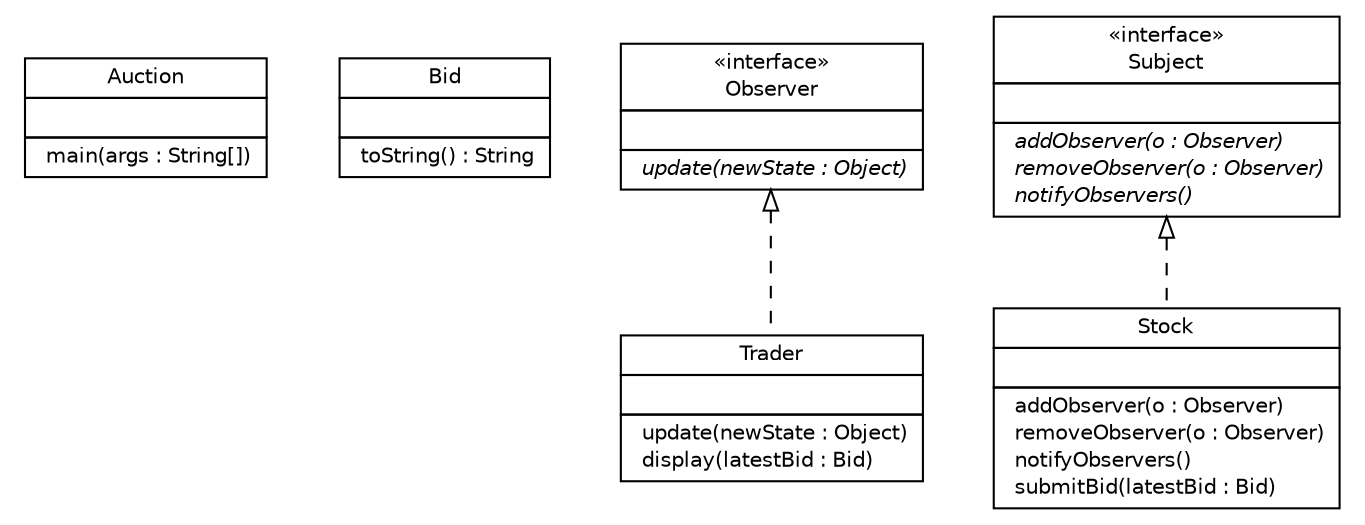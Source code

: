 #!/usr/local/bin/dot
#
# Class diagram 
# Generated by UMLGraph version R5_7_2-3-gee82a7 (http://www.umlgraph.org/)
#

digraph G {
	edge [fontname="Helvetica",fontsize=10,labelfontname="Helvetica",labelfontsize=10];
	node [fontname="Helvetica",fontsize=10,shape=plaintext];
	nodesep=0.25;
	ranksep=0.5;
	// Auction2.Auction
	c0 [label=<<table title="Auction2.Auction" border="0" cellborder="1" cellspacing="0" cellpadding="2" port="p">
		<tr><td><table border="0" cellspacing="0" cellpadding="1">
<tr><td align="center" balign="center"> Auction </td></tr>
		</table></td></tr>
		<tr><td><table border="0" cellspacing="0" cellpadding="1">
<tr><td align="left" balign="left">  </td></tr>
		</table></td></tr>
		<tr><td><table border="0" cellspacing="0" cellpadding="1">
<tr><td align="left" balign="left">  main(args : String[]) </td></tr>
		</table></td></tr>
		</table>>, URL="null", fontname="Helvetica", fontcolor="black", fontsize=10.0];
	// Auction2.Bid
	c1 [label=<<table title="Auction2.Bid" border="0" cellborder="1" cellspacing="0" cellpadding="2" port="p">
		<tr><td><table border="0" cellspacing="0" cellpadding="1">
<tr><td align="center" balign="center"> Bid </td></tr>
		</table></td></tr>
		<tr><td><table border="0" cellspacing="0" cellpadding="1">
<tr><td align="left" balign="left">  </td></tr>
		</table></td></tr>
		<tr><td><table border="0" cellspacing="0" cellpadding="1">
<tr><td align="left" balign="left">  toString() : String </td></tr>
		</table></td></tr>
		</table>>, URL="null", fontname="Helvetica", fontcolor="black", fontsize=10.0];
	// Auction2.Observer
	c2 [label=<<table title="Auction2.Observer" border="0" cellborder="1" cellspacing="0" cellpadding="2" port="p">
		<tr><td><table border="0" cellspacing="0" cellpadding="1">
<tr><td align="center" balign="center"> &#171;interface&#187; </td></tr>
<tr><td align="center" balign="center"> Observer </td></tr>
		</table></td></tr>
		<tr><td><table border="0" cellspacing="0" cellpadding="1">
<tr><td align="left" balign="left">  </td></tr>
		</table></td></tr>
		<tr><td><table border="0" cellspacing="0" cellpadding="1">
<tr><td align="left" balign="left"><font face="Helvetica-Oblique" point-size="10.0">  update(newState : Object) </font></td></tr>
		</table></td></tr>
		</table>>, URL="null", fontname="Helvetica", fontcolor="black", fontsize=10.0];
	// Auction2.Stock
	c3 [label=<<table title="Auction2.Stock" border="0" cellborder="1" cellspacing="0" cellpadding="2" port="p">
		<tr><td><table border="0" cellspacing="0" cellpadding="1">
<tr><td align="center" balign="center"> Stock </td></tr>
		</table></td></tr>
		<tr><td><table border="0" cellspacing="0" cellpadding="1">
<tr><td align="left" balign="left">  </td></tr>
		</table></td></tr>
		<tr><td><table border="0" cellspacing="0" cellpadding="1">
<tr><td align="left" balign="left">  addObserver(o : Observer) </td></tr>
<tr><td align="left" balign="left">  removeObserver(o : Observer) </td></tr>
<tr><td align="left" balign="left">  notifyObservers() </td></tr>
<tr><td align="left" balign="left">  submitBid(latestBid : Bid) </td></tr>
		</table></td></tr>
		</table>>, URL="null", fontname="Helvetica", fontcolor="black", fontsize=10.0];
	// Auction2.Subject
	c4 [label=<<table title="Auction2.Subject" border="0" cellborder="1" cellspacing="0" cellpadding="2" port="p">
		<tr><td><table border="0" cellspacing="0" cellpadding="1">
<tr><td align="center" balign="center"> &#171;interface&#187; </td></tr>
<tr><td align="center" balign="center"> Subject </td></tr>
		</table></td></tr>
		<tr><td><table border="0" cellspacing="0" cellpadding="1">
<tr><td align="left" balign="left">  </td></tr>
		</table></td></tr>
		<tr><td><table border="0" cellspacing="0" cellpadding="1">
<tr><td align="left" balign="left"><font face="Helvetica-Oblique" point-size="10.0">  addObserver(o : Observer) </font></td></tr>
<tr><td align="left" balign="left"><font face="Helvetica-Oblique" point-size="10.0">  removeObserver(o : Observer) </font></td></tr>
<tr><td align="left" balign="left"><font face="Helvetica-Oblique" point-size="10.0">  notifyObservers() </font></td></tr>
		</table></td></tr>
		</table>>, URL="null", fontname="Helvetica", fontcolor="black", fontsize=10.0];
	// Auction2.Trader
	c5 [label=<<table title="Auction2.Trader" border="0" cellborder="1" cellspacing="0" cellpadding="2" port="p">
		<tr><td><table border="0" cellspacing="0" cellpadding="1">
<tr><td align="center" balign="center"> Trader </td></tr>
		</table></td></tr>
		<tr><td><table border="0" cellspacing="0" cellpadding="1">
<tr><td align="left" balign="left">  </td></tr>
		</table></td></tr>
		<tr><td><table border="0" cellspacing="0" cellpadding="1">
<tr><td align="left" balign="left">  update(newState : Object) </td></tr>
<tr><td align="left" balign="left">  display(latestBid : Bid) </td></tr>
		</table></td></tr>
		</table>>, URL="null", fontname="Helvetica", fontcolor="black", fontsize=10.0];
	//Auction2.Stock implements Auction2.Subject
	c4:p -> c3:p [dir=back,arrowtail=empty,style=dashed];
	//Auction2.Trader implements Auction2.Observer
	c2:p -> c5:p [dir=back,arrowtail=empty,style=dashed];
}

